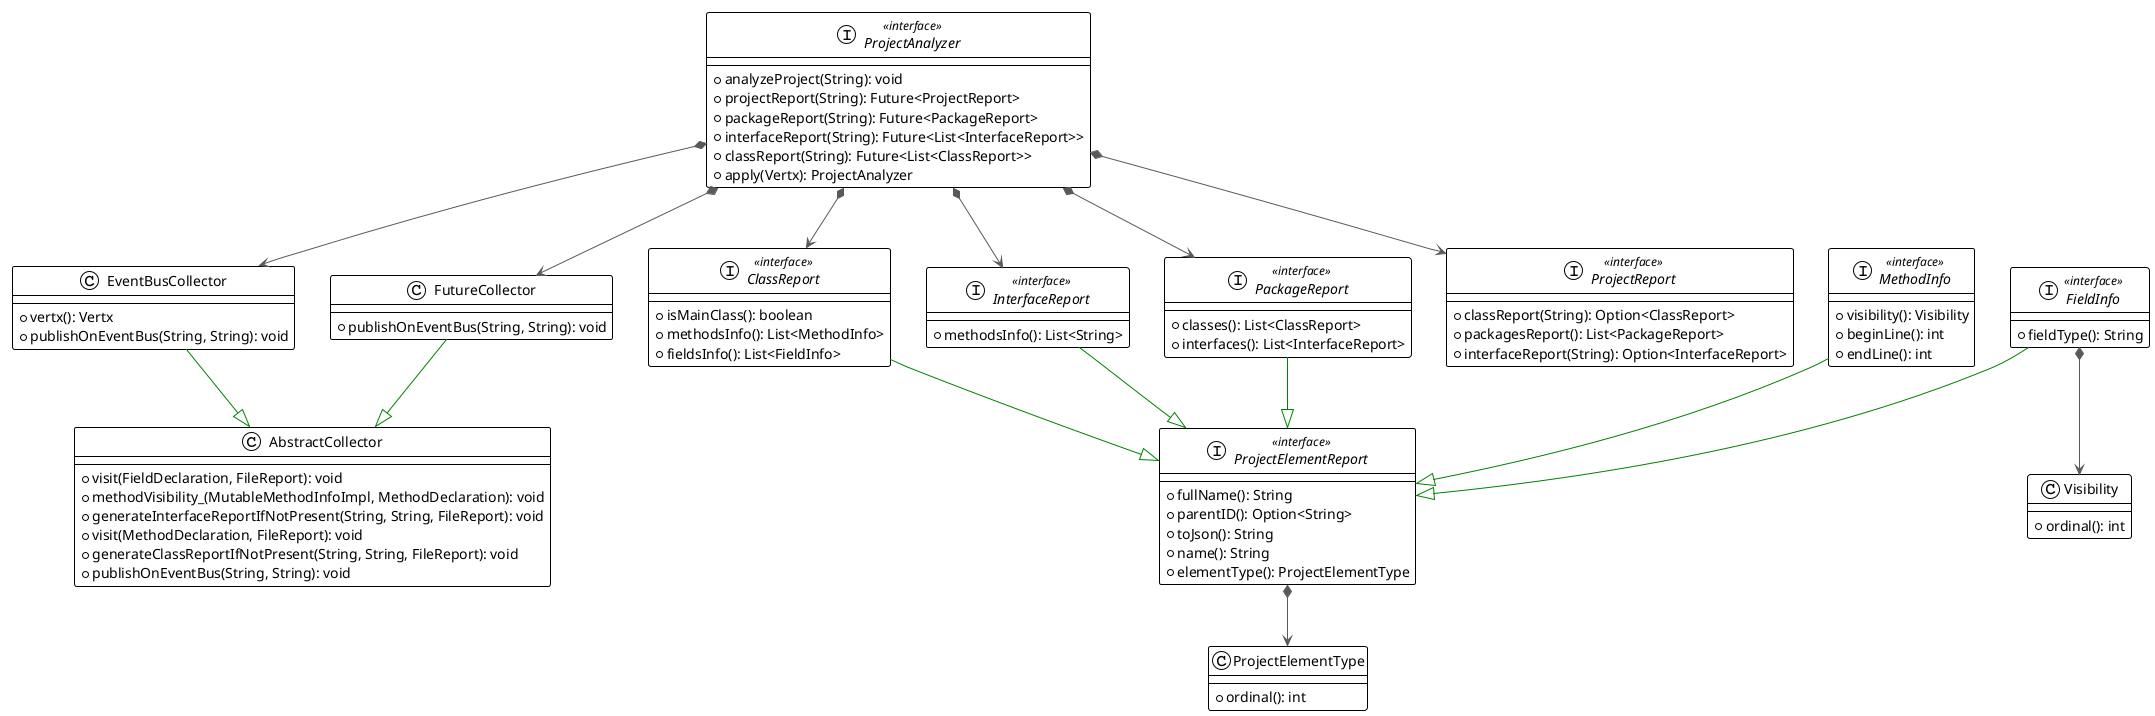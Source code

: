 @startuml

!theme plain

class AbstractCollector {
  + visit(FieldDeclaration, FileReport): void
  + methodVisibility_(MutableMethodInfoImpl, MethodDeclaration): void
  + generateInterfaceReportIfNotPresent(String, String, FileReport): void
  + visit(MethodDeclaration, FileReport): void
  + generateClassReportIfNotPresent(String, String, FileReport): void
  + publishOnEventBus(String, String): void
}
interface ClassReport << interface >> {
  + isMainClass(): boolean
  + methodsInfo(): List<MethodInfo>
  + fieldsInfo(): List<FieldInfo>
}
class EventBusCollector {
  + vertx(): Vertx
  + publishOnEventBus(String, String): void
}
interface FieldInfo << interface >> {
  + fieldType(): String
}
class FutureCollector {
  + publishOnEventBus(String, String): void
}
interface InterfaceReport << interface >> {
  + methodsInfo(): List<String>
}
interface MethodInfo << interface >> {
  + visibility(): Visibility
  + beginLine(): int
  + endLine(): int
}
interface PackageReport << interface >> {
  + classes(): List<ClassReport>
  + interfaces(): List<InterfaceReport>
}
interface ProjectAnalyzer << interface >> {
  + analyzeProject(String): void
  + projectReport(String): Future<ProjectReport>
  + packageReport(String): Future<PackageReport>
  + interfaceReport(String): Future<List<InterfaceReport>>
  + classReport(String): Future<List<ClassReport>>
  + apply(Vertx): ProjectAnalyzer
}

interface ProjectElementReport << interface >> {
  + fullName(): String
  + parentID(): Option<String>
  + toJson(): String
  + name(): String
  + elementType(): ProjectElementType
}

class ProjectElementType {
  + ordinal(): int
}
interface ProjectReport << interface >> {
  + classReport(String): Option<ClassReport>
  + packagesReport(): List<PackageReport>
  + interfaceReport(String): Option<InterfaceReport>
}
class Visibility {
  + ordinal(): int
}

ClassReport           -[#008200,plain]-^  ProjectElementReport 
FieldInfo             -[#008200,plain]-^  ProjectElementReport 
InterfaceReport       -[#008200,plain]-^  ProjectElementReport 
MethodInfo            -[#008200,plain]-^  ProjectElementReport 
PackageReport         -[#008200,plain]-^  ProjectElementReport 
EventBusCollector -[#008200,plain]-^ AbstractCollector
FutureCollector -[#008200,plain]-^ AbstractCollector
ProjectAnalyzer *-[#595959,plain]-> FutureCollector
ProjectAnalyzer *-[#595959,plain]-> EventBusCollector
ProjectAnalyzer *-[#595959,plain]-> ProjectReport
ProjectAnalyzer *-[#595959,plain]-> PackageReport
ProjectAnalyzer *-[#595959,plain]-> ClassReport
ProjectAnalyzer *-[#595959,plain]-> InterfaceReport

FieldInfo *-[#595959,plain]-> Visibility
ProjectElementReport *-[#595959,plain]-> ProjectElementType

@enduml
